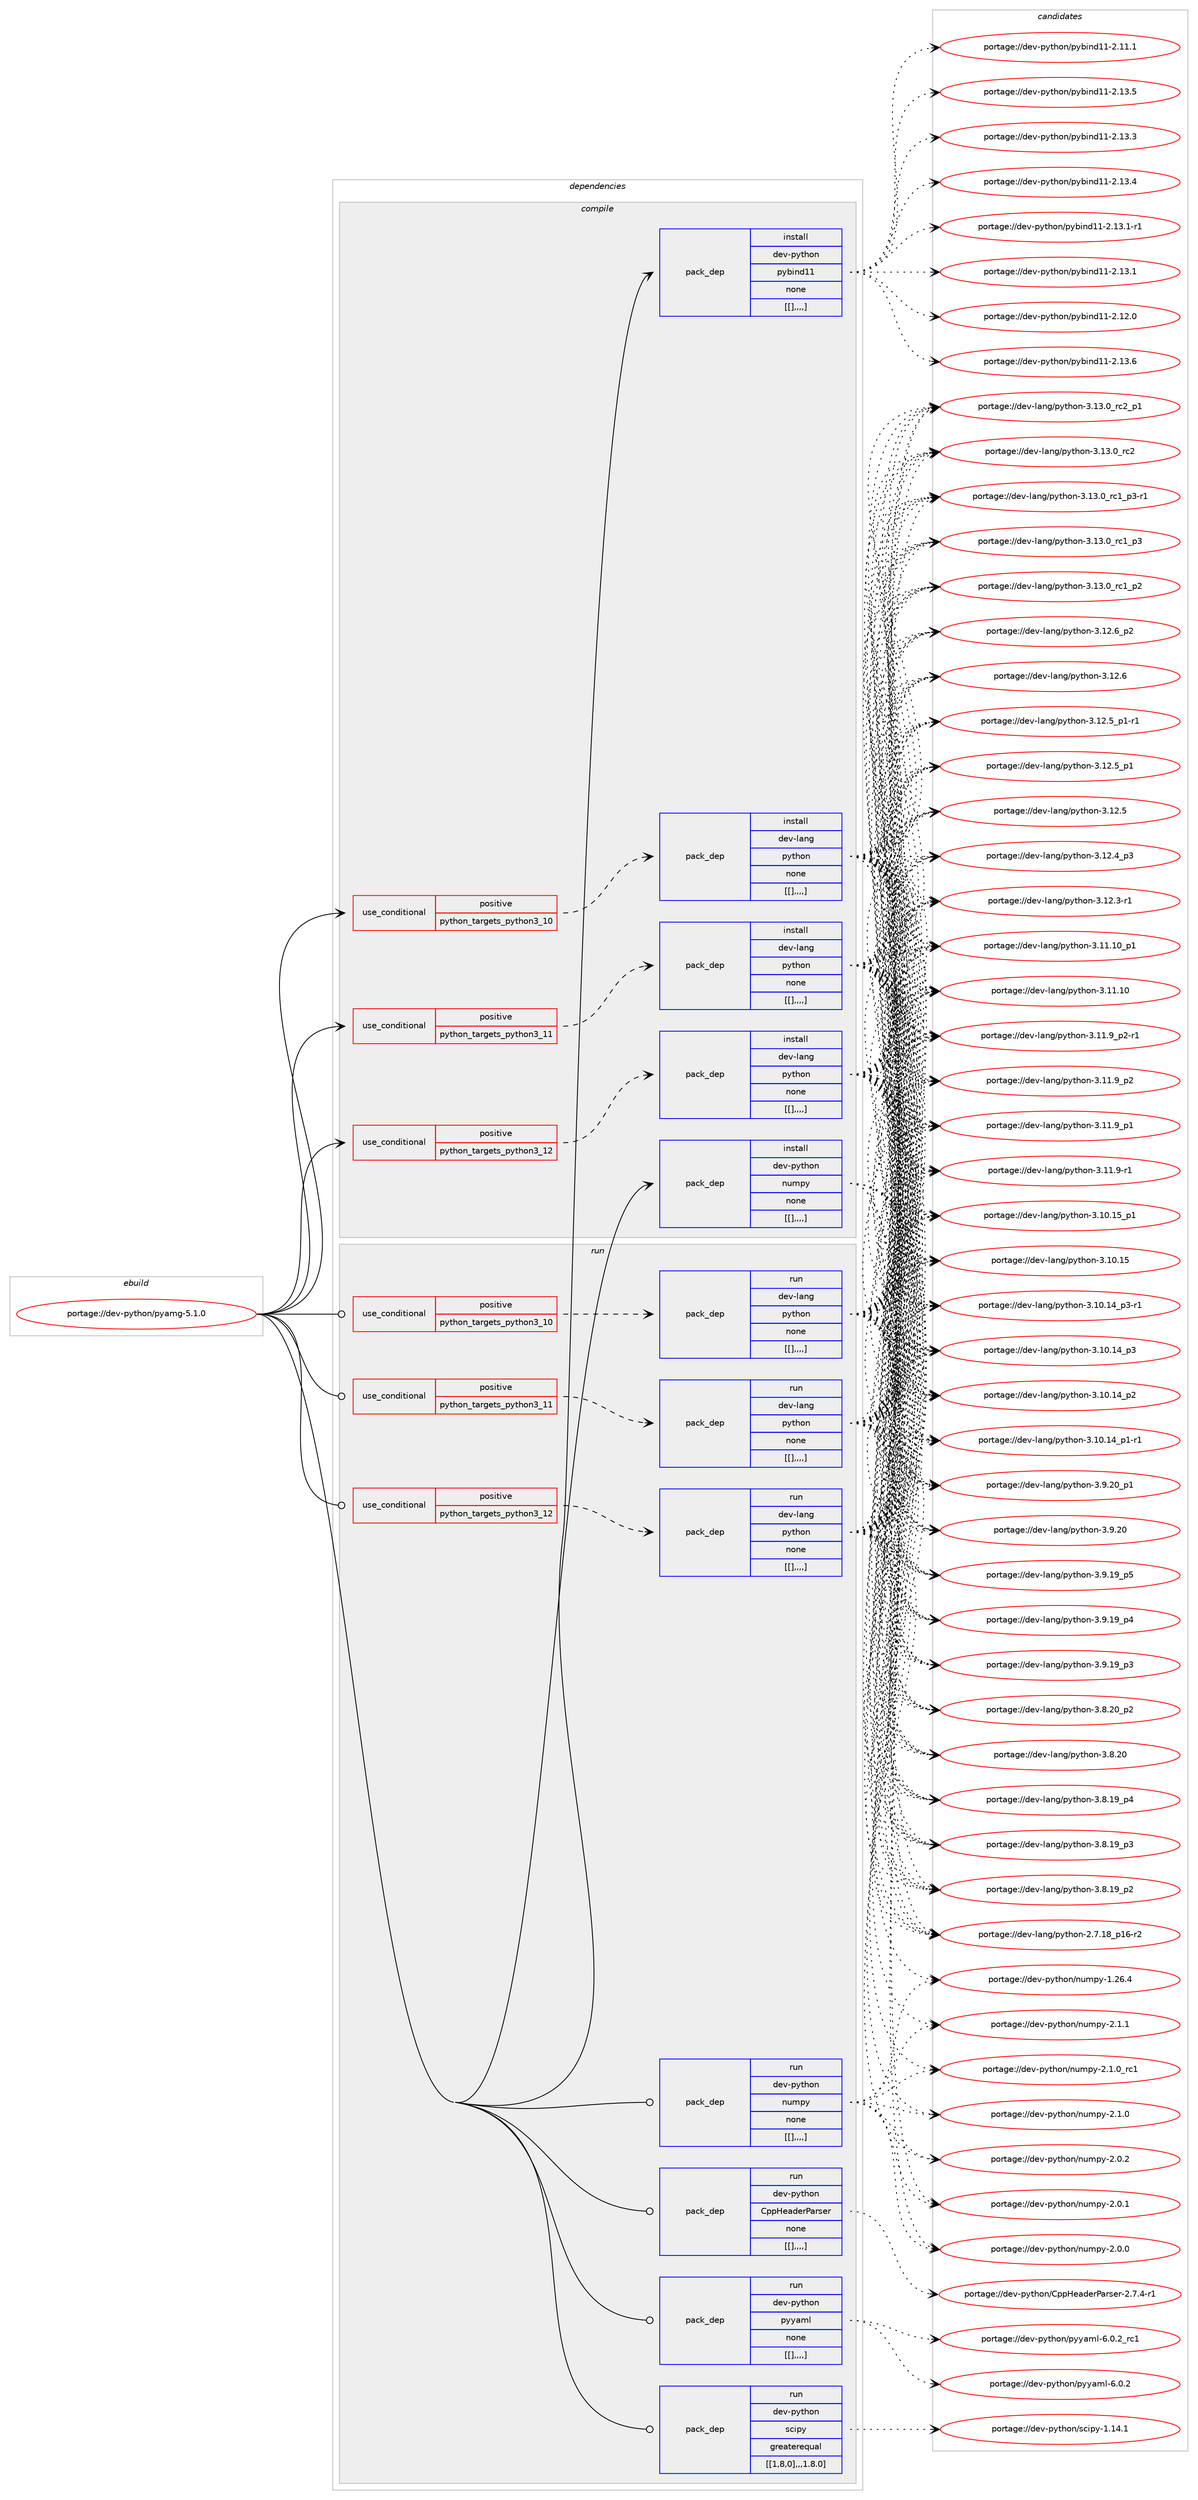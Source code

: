 digraph prolog {

# *************
# Graph options
# *************

newrank=true;
concentrate=true;
compound=true;
graph [rankdir=LR,fontname=Helvetica,fontsize=10,ranksep=1.5];#, ranksep=2.5, nodesep=0.2];
edge  [arrowhead=vee];
node  [fontname=Helvetica,fontsize=10];

# **********
# The ebuild
# **********

subgraph cluster_leftcol {
color=gray;
label=<<i>ebuild</i>>;
id [label="portage://dev-python/pyamg-5.1.0", color=red, width=4, href="../dev-python/pyamg-5.1.0.svg"];
}

# ****************
# The dependencies
# ****************

subgraph cluster_midcol {
color=gray;
label=<<i>dependencies</i>>;
subgraph cluster_compile {
fillcolor="#eeeeee";
style=filled;
label=<<i>compile</i>>;
subgraph cond37919 {
dependency158042 [label=<<TABLE BORDER="0" CELLBORDER="1" CELLSPACING="0" CELLPADDING="4"><TR><TD ROWSPAN="3" CELLPADDING="10">use_conditional</TD></TR><TR><TD>positive</TD></TR><TR><TD>python_targets_python3_10</TD></TR></TABLE>>, shape=none, color=red];
subgraph pack118906 {
dependency158043 [label=<<TABLE BORDER="0" CELLBORDER="1" CELLSPACING="0" CELLPADDING="4" WIDTH="220"><TR><TD ROWSPAN="6" CELLPADDING="30">pack_dep</TD></TR><TR><TD WIDTH="110">install</TD></TR><TR><TD>dev-lang</TD></TR><TR><TD>python</TD></TR><TR><TD>none</TD></TR><TR><TD>[[],,,,]</TD></TR></TABLE>>, shape=none, color=blue];
}
dependency158042:e -> dependency158043:w [weight=20,style="dashed",arrowhead="vee"];
}
id:e -> dependency158042:w [weight=20,style="solid",arrowhead="vee"];
subgraph cond37920 {
dependency158044 [label=<<TABLE BORDER="0" CELLBORDER="1" CELLSPACING="0" CELLPADDING="4"><TR><TD ROWSPAN="3" CELLPADDING="10">use_conditional</TD></TR><TR><TD>positive</TD></TR><TR><TD>python_targets_python3_11</TD></TR></TABLE>>, shape=none, color=red];
subgraph pack118907 {
dependency158045 [label=<<TABLE BORDER="0" CELLBORDER="1" CELLSPACING="0" CELLPADDING="4" WIDTH="220"><TR><TD ROWSPAN="6" CELLPADDING="30">pack_dep</TD></TR><TR><TD WIDTH="110">install</TD></TR><TR><TD>dev-lang</TD></TR><TR><TD>python</TD></TR><TR><TD>none</TD></TR><TR><TD>[[],,,,]</TD></TR></TABLE>>, shape=none, color=blue];
}
dependency158044:e -> dependency158045:w [weight=20,style="dashed",arrowhead="vee"];
}
id:e -> dependency158044:w [weight=20,style="solid",arrowhead="vee"];
subgraph cond37921 {
dependency158046 [label=<<TABLE BORDER="0" CELLBORDER="1" CELLSPACING="0" CELLPADDING="4"><TR><TD ROWSPAN="3" CELLPADDING="10">use_conditional</TD></TR><TR><TD>positive</TD></TR><TR><TD>python_targets_python3_12</TD></TR></TABLE>>, shape=none, color=red];
subgraph pack118908 {
dependency158047 [label=<<TABLE BORDER="0" CELLBORDER="1" CELLSPACING="0" CELLPADDING="4" WIDTH="220"><TR><TD ROWSPAN="6" CELLPADDING="30">pack_dep</TD></TR><TR><TD WIDTH="110">install</TD></TR><TR><TD>dev-lang</TD></TR><TR><TD>python</TD></TR><TR><TD>none</TD></TR><TR><TD>[[],,,,]</TD></TR></TABLE>>, shape=none, color=blue];
}
dependency158046:e -> dependency158047:w [weight=20,style="dashed",arrowhead="vee"];
}
id:e -> dependency158046:w [weight=20,style="solid",arrowhead="vee"];
subgraph pack118909 {
dependency158048 [label=<<TABLE BORDER="0" CELLBORDER="1" CELLSPACING="0" CELLPADDING="4" WIDTH="220"><TR><TD ROWSPAN="6" CELLPADDING="30">pack_dep</TD></TR><TR><TD WIDTH="110">install</TD></TR><TR><TD>dev-python</TD></TR><TR><TD>numpy</TD></TR><TR><TD>none</TD></TR><TR><TD>[[],,,,]</TD></TR></TABLE>>, shape=none, color=blue];
}
id:e -> dependency158048:w [weight=20,style="solid",arrowhead="vee"];
subgraph pack118910 {
dependency158049 [label=<<TABLE BORDER="0" CELLBORDER="1" CELLSPACING="0" CELLPADDING="4" WIDTH="220"><TR><TD ROWSPAN="6" CELLPADDING="30">pack_dep</TD></TR><TR><TD WIDTH="110">install</TD></TR><TR><TD>dev-python</TD></TR><TR><TD>pybind11</TD></TR><TR><TD>none</TD></TR><TR><TD>[[],,,,]</TD></TR></TABLE>>, shape=none, color=blue];
}
id:e -> dependency158049:w [weight=20,style="solid",arrowhead="vee"];
}
subgraph cluster_compileandrun {
fillcolor="#eeeeee";
style=filled;
label=<<i>compile and run</i>>;
}
subgraph cluster_run {
fillcolor="#eeeeee";
style=filled;
label=<<i>run</i>>;
subgraph cond37922 {
dependency158050 [label=<<TABLE BORDER="0" CELLBORDER="1" CELLSPACING="0" CELLPADDING="4"><TR><TD ROWSPAN="3" CELLPADDING="10">use_conditional</TD></TR><TR><TD>positive</TD></TR><TR><TD>python_targets_python3_10</TD></TR></TABLE>>, shape=none, color=red];
subgraph pack118911 {
dependency158051 [label=<<TABLE BORDER="0" CELLBORDER="1" CELLSPACING="0" CELLPADDING="4" WIDTH="220"><TR><TD ROWSPAN="6" CELLPADDING="30">pack_dep</TD></TR><TR><TD WIDTH="110">run</TD></TR><TR><TD>dev-lang</TD></TR><TR><TD>python</TD></TR><TR><TD>none</TD></TR><TR><TD>[[],,,,]</TD></TR></TABLE>>, shape=none, color=blue];
}
dependency158050:e -> dependency158051:w [weight=20,style="dashed",arrowhead="vee"];
}
id:e -> dependency158050:w [weight=20,style="solid",arrowhead="odot"];
subgraph cond37923 {
dependency158052 [label=<<TABLE BORDER="0" CELLBORDER="1" CELLSPACING="0" CELLPADDING="4"><TR><TD ROWSPAN="3" CELLPADDING="10">use_conditional</TD></TR><TR><TD>positive</TD></TR><TR><TD>python_targets_python3_11</TD></TR></TABLE>>, shape=none, color=red];
subgraph pack118912 {
dependency158053 [label=<<TABLE BORDER="0" CELLBORDER="1" CELLSPACING="0" CELLPADDING="4" WIDTH="220"><TR><TD ROWSPAN="6" CELLPADDING="30">pack_dep</TD></TR><TR><TD WIDTH="110">run</TD></TR><TR><TD>dev-lang</TD></TR><TR><TD>python</TD></TR><TR><TD>none</TD></TR><TR><TD>[[],,,,]</TD></TR></TABLE>>, shape=none, color=blue];
}
dependency158052:e -> dependency158053:w [weight=20,style="dashed",arrowhead="vee"];
}
id:e -> dependency158052:w [weight=20,style="solid",arrowhead="odot"];
subgraph cond37924 {
dependency158054 [label=<<TABLE BORDER="0" CELLBORDER="1" CELLSPACING="0" CELLPADDING="4"><TR><TD ROWSPAN="3" CELLPADDING="10">use_conditional</TD></TR><TR><TD>positive</TD></TR><TR><TD>python_targets_python3_12</TD></TR></TABLE>>, shape=none, color=red];
subgraph pack118913 {
dependency158055 [label=<<TABLE BORDER="0" CELLBORDER="1" CELLSPACING="0" CELLPADDING="4" WIDTH="220"><TR><TD ROWSPAN="6" CELLPADDING="30">pack_dep</TD></TR><TR><TD WIDTH="110">run</TD></TR><TR><TD>dev-lang</TD></TR><TR><TD>python</TD></TR><TR><TD>none</TD></TR><TR><TD>[[],,,,]</TD></TR></TABLE>>, shape=none, color=blue];
}
dependency158054:e -> dependency158055:w [weight=20,style="dashed",arrowhead="vee"];
}
id:e -> dependency158054:w [weight=20,style="solid",arrowhead="odot"];
subgraph pack118914 {
dependency158056 [label=<<TABLE BORDER="0" CELLBORDER="1" CELLSPACING="0" CELLPADDING="4" WIDTH="220"><TR><TD ROWSPAN="6" CELLPADDING="30">pack_dep</TD></TR><TR><TD WIDTH="110">run</TD></TR><TR><TD>dev-python</TD></TR><TR><TD>CppHeaderParser</TD></TR><TR><TD>none</TD></TR><TR><TD>[[],,,,]</TD></TR></TABLE>>, shape=none, color=blue];
}
id:e -> dependency158056:w [weight=20,style="solid",arrowhead="odot"];
subgraph pack118915 {
dependency158057 [label=<<TABLE BORDER="0" CELLBORDER="1" CELLSPACING="0" CELLPADDING="4" WIDTH="220"><TR><TD ROWSPAN="6" CELLPADDING="30">pack_dep</TD></TR><TR><TD WIDTH="110">run</TD></TR><TR><TD>dev-python</TD></TR><TR><TD>numpy</TD></TR><TR><TD>none</TD></TR><TR><TD>[[],,,,]</TD></TR></TABLE>>, shape=none, color=blue];
}
id:e -> dependency158057:w [weight=20,style="solid",arrowhead="odot"];
subgraph pack118916 {
dependency158058 [label=<<TABLE BORDER="0" CELLBORDER="1" CELLSPACING="0" CELLPADDING="4" WIDTH="220"><TR><TD ROWSPAN="6" CELLPADDING="30">pack_dep</TD></TR><TR><TD WIDTH="110">run</TD></TR><TR><TD>dev-python</TD></TR><TR><TD>pyyaml</TD></TR><TR><TD>none</TD></TR><TR><TD>[[],,,,]</TD></TR></TABLE>>, shape=none, color=blue];
}
id:e -> dependency158058:w [weight=20,style="solid",arrowhead="odot"];
subgraph pack118917 {
dependency158059 [label=<<TABLE BORDER="0" CELLBORDER="1" CELLSPACING="0" CELLPADDING="4" WIDTH="220"><TR><TD ROWSPAN="6" CELLPADDING="30">pack_dep</TD></TR><TR><TD WIDTH="110">run</TD></TR><TR><TD>dev-python</TD></TR><TR><TD>scipy</TD></TR><TR><TD>greaterequal</TD></TR><TR><TD>[[1,8,0],,,1.8.0]</TD></TR></TABLE>>, shape=none, color=blue];
}
id:e -> dependency158059:w [weight=20,style="solid",arrowhead="odot"];
}
}

# **************
# The candidates
# **************

subgraph cluster_choices {
rank=same;
color=gray;
label=<<i>candidates</i>>;

subgraph choice118906 {
color=black;
nodesep=1;
choice100101118451089711010347112121116104111110455146495146489511499509511249 [label="portage://dev-lang/python-3.13.0_rc2_p1", color=red, width=4,href="../dev-lang/python-3.13.0_rc2_p1.svg"];
choice10010111845108971101034711212111610411111045514649514648951149950 [label="portage://dev-lang/python-3.13.0_rc2", color=red, width=4,href="../dev-lang/python-3.13.0_rc2.svg"];
choice1001011184510897110103471121211161041111104551464951464895114994995112514511449 [label="portage://dev-lang/python-3.13.0_rc1_p3-r1", color=red, width=4,href="../dev-lang/python-3.13.0_rc1_p3-r1.svg"];
choice100101118451089711010347112121116104111110455146495146489511499499511251 [label="portage://dev-lang/python-3.13.0_rc1_p3", color=red, width=4,href="../dev-lang/python-3.13.0_rc1_p3.svg"];
choice100101118451089711010347112121116104111110455146495146489511499499511250 [label="portage://dev-lang/python-3.13.0_rc1_p2", color=red, width=4,href="../dev-lang/python-3.13.0_rc1_p2.svg"];
choice100101118451089711010347112121116104111110455146495046549511250 [label="portage://dev-lang/python-3.12.6_p2", color=red, width=4,href="../dev-lang/python-3.12.6_p2.svg"];
choice10010111845108971101034711212111610411111045514649504654 [label="portage://dev-lang/python-3.12.6", color=red, width=4,href="../dev-lang/python-3.12.6.svg"];
choice1001011184510897110103471121211161041111104551464950465395112494511449 [label="portage://dev-lang/python-3.12.5_p1-r1", color=red, width=4,href="../dev-lang/python-3.12.5_p1-r1.svg"];
choice100101118451089711010347112121116104111110455146495046539511249 [label="portage://dev-lang/python-3.12.5_p1", color=red, width=4,href="../dev-lang/python-3.12.5_p1.svg"];
choice10010111845108971101034711212111610411111045514649504653 [label="portage://dev-lang/python-3.12.5", color=red, width=4,href="../dev-lang/python-3.12.5.svg"];
choice100101118451089711010347112121116104111110455146495046529511251 [label="portage://dev-lang/python-3.12.4_p3", color=red, width=4,href="../dev-lang/python-3.12.4_p3.svg"];
choice100101118451089711010347112121116104111110455146495046514511449 [label="portage://dev-lang/python-3.12.3-r1", color=red, width=4,href="../dev-lang/python-3.12.3-r1.svg"];
choice10010111845108971101034711212111610411111045514649494649489511249 [label="portage://dev-lang/python-3.11.10_p1", color=red, width=4,href="../dev-lang/python-3.11.10_p1.svg"];
choice1001011184510897110103471121211161041111104551464949464948 [label="portage://dev-lang/python-3.11.10", color=red, width=4,href="../dev-lang/python-3.11.10.svg"];
choice1001011184510897110103471121211161041111104551464949465795112504511449 [label="portage://dev-lang/python-3.11.9_p2-r1", color=red, width=4,href="../dev-lang/python-3.11.9_p2-r1.svg"];
choice100101118451089711010347112121116104111110455146494946579511250 [label="portage://dev-lang/python-3.11.9_p2", color=red, width=4,href="../dev-lang/python-3.11.9_p2.svg"];
choice100101118451089711010347112121116104111110455146494946579511249 [label="portage://dev-lang/python-3.11.9_p1", color=red, width=4,href="../dev-lang/python-3.11.9_p1.svg"];
choice100101118451089711010347112121116104111110455146494946574511449 [label="portage://dev-lang/python-3.11.9-r1", color=red, width=4,href="../dev-lang/python-3.11.9-r1.svg"];
choice10010111845108971101034711212111610411111045514649484649539511249 [label="portage://dev-lang/python-3.10.15_p1", color=red, width=4,href="../dev-lang/python-3.10.15_p1.svg"];
choice1001011184510897110103471121211161041111104551464948464953 [label="portage://dev-lang/python-3.10.15", color=red, width=4,href="../dev-lang/python-3.10.15.svg"];
choice100101118451089711010347112121116104111110455146494846495295112514511449 [label="portage://dev-lang/python-3.10.14_p3-r1", color=red, width=4,href="../dev-lang/python-3.10.14_p3-r1.svg"];
choice10010111845108971101034711212111610411111045514649484649529511251 [label="portage://dev-lang/python-3.10.14_p3", color=red, width=4,href="../dev-lang/python-3.10.14_p3.svg"];
choice10010111845108971101034711212111610411111045514649484649529511250 [label="portage://dev-lang/python-3.10.14_p2", color=red, width=4,href="../dev-lang/python-3.10.14_p2.svg"];
choice100101118451089711010347112121116104111110455146494846495295112494511449 [label="portage://dev-lang/python-3.10.14_p1-r1", color=red, width=4,href="../dev-lang/python-3.10.14_p1-r1.svg"];
choice100101118451089711010347112121116104111110455146574650489511249 [label="portage://dev-lang/python-3.9.20_p1", color=red, width=4,href="../dev-lang/python-3.9.20_p1.svg"];
choice10010111845108971101034711212111610411111045514657465048 [label="portage://dev-lang/python-3.9.20", color=red, width=4,href="../dev-lang/python-3.9.20.svg"];
choice100101118451089711010347112121116104111110455146574649579511253 [label="portage://dev-lang/python-3.9.19_p5", color=red, width=4,href="../dev-lang/python-3.9.19_p5.svg"];
choice100101118451089711010347112121116104111110455146574649579511252 [label="portage://dev-lang/python-3.9.19_p4", color=red, width=4,href="../dev-lang/python-3.9.19_p4.svg"];
choice100101118451089711010347112121116104111110455146574649579511251 [label="portage://dev-lang/python-3.9.19_p3", color=red, width=4,href="../dev-lang/python-3.9.19_p3.svg"];
choice100101118451089711010347112121116104111110455146564650489511250 [label="portage://dev-lang/python-3.8.20_p2", color=red, width=4,href="../dev-lang/python-3.8.20_p2.svg"];
choice10010111845108971101034711212111610411111045514656465048 [label="portage://dev-lang/python-3.8.20", color=red, width=4,href="../dev-lang/python-3.8.20.svg"];
choice100101118451089711010347112121116104111110455146564649579511252 [label="portage://dev-lang/python-3.8.19_p4", color=red, width=4,href="../dev-lang/python-3.8.19_p4.svg"];
choice100101118451089711010347112121116104111110455146564649579511251 [label="portage://dev-lang/python-3.8.19_p3", color=red, width=4,href="../dev-lang/python-3.8.19_p3.svg"];
choice100101118451089711010347112121116104111110455146564649579511250 [label="portage://dev-lang/python-3.8.19_p2", color=red, width=4,href="../dev-lang/python-3.8.19_p2.svg"];
choice100101118451089711010347112121116104111110455046554649569511249544511450 [label="portage://dev-lang/python-2.7.18_p16-r2", color=red, width=4,href="../dev-lang/python-2.7.18_p16-r2.svg"];
dependency158043:e -> choice100101118451089711010347112121116104111110455146495146489511499509511249:w [style=dotted,weight="100"];
dependency158043:e -> choice10010111845108971101034711212111610411111045514649514648951149950:w [style=dotted,weight="100"];
dependency158043:e -> choice1001011184510897110103471121211161041111104551464951464895114994995112514511449:w [style=dotted,weight="100"];
dependency158043:e -> choice100101118451089711010347112121116104111110455146495146489511499499511251:w [style=dotted,weight="100"];
dependency158043:e -> choice100101118451089711010347112121116104111110455146495146489511499499511250:w [style=dotted,weight="100"];
dependency158043:e -> choice100101118451089711010347112121116104111110455146495046549511250:w [style=dotted,weight="100"];
dependency158043:e -> choice10010111845108971101034711212111610411111045514649504654:w [style=dotted,weight="100"];
dependency158043:e -> choice1001011184510897110103471121211161041111104551464950465395112494511449:w [style=dotted,weight="100"];
dependency158043:e -> choice100101118451089711010347112121116104111110455146495046539511249:w [style=dotted,weight="100"];
dependency158043:e -> choice10010111845108971101034711212111610411111045514649504653:w [style=dotted,weight="100"];
dependency158043:e -> choice100101118451089711010347112121116104111110455146495046529511251:w [style=dotted,weight="100"];
dependency158043:e -> choice100101118451089711010347112121116104111110455146495046514511449:w [style=dotted,weight="100"];
dependency158043:e -> choice10010111845108971101034711212111610411111045514649494649489511249:w [style=dotted,weight="100"];
dependency158043:e -> choice1001011184510897110103471121211161041111104551464949464948:w [style=dotted,weight="100"];
dependency158043:e -> choice1001011184510897110103471121211161041111104551464949465795112504511449:w [style=dotted,weight="100"];
dependency158043:e -> choice100101118451089711010347112121116104111110455146494946579511250:w [style=dotted,weight="100"];
dependency158043:e -> choice100101118451089711010347112121116104111110455146494946579511249:w [style=dotted,weight="100"];
dependency158043:e -> choice100101118451089711010347112121116104111110455146494946574511449:w [style=dotted,weight="100"];
dependency158043:e -> choice10010111845108971101034711212111610411111045514649484649539511249:w [style=dotted,weight="100"];
dependency158043:e -> choice1001011184510897110103471121211161041111104551464948464953:w [style=dotted,weight="100"];
dependency158043:e -> choice100101118451089711010347112121116104111110455146494846495295112514511449:w [style=dotted,weight="100"];
dependency158043:e -> choice10010111845108971101034711212111610411111045514649484649529511251:w [style=dotted,weight="100"];
dependency158043:e -> choice10010111845108971101034711212111610411111045514649484649529511250:w [style=dotted,weight="100"];
dependency158043:e -> choice100101118451089711010347112121116104111110455146494846495295112494511449:w [style=dotted,weight="100"];
dependency158043:e -> choice100101118451089711010347112121116104111110455146574650489511249:w [style=dotted,weight="100"];
dependency158043:e -> choice10010111845108971101034711212111610411111045514657465048:w [style=dotted,weight="100"];
dependency158043:e -> choice100101118451089711010347112121116104111110455146574649579511253:w [style=dotted,weight="100"];
dependency158043:e -> choice100101118451089711010347112121116104111110455146574649579511252:w [style=dotted,weight="100"];
dependency158043:e -> choice100101118451089711010347112121116104111110455146574649579511251:w [style=dotted,weight="100"];
dependency158043:e -> choice100101118451089711010347112121116104111110455146564650489511250:w [style=dotted,weight="100"];
dependency158043:e -> choice10010111845108971101034711212111610411111045514656465048:w [style=dotted,weight="100"];
dependency158043:e -> choice100101118451089711010347112121116104111110455146564649579511252:w [style=dotted,weight="100"];
dependency158043:e -> choice100101118451089711010347112121116104111110455146564649579511251:w [style=dotted,weight="100"];
dependency158043:e -> choice100101118451089711010347112121116104111110455146564649579511250:w [style=dotted,weight="100"];
dependency158043:e -> choice100101118451089711010347112121116104111110455046554649569511249544511450:w [style=dotted,weight="100"];
}
subgraph choice118907 {
color=black;
nodesep=1;
choice100101118451089711010347112121116104111110455146495146489511499509511249 [label="portage://dev-lang/python-3.13.0_rc2_p1", color=red, width=4,href="../dev-lang/python-3.13.0_rc2_p1.svg"];
choice10010111845108971101034711212111610411111045514649514648951149950 [label="portage://dev-lang/python-3.13.0_rc2", color=red, width=4,href="../dev-lang/python-3.13.0_rc2.svg"];
choice1001011184510897110103471121211161041111104551464951464895114994995112514511449 [label="portage://dev-lang/python-3.13.0_rc1_p3-r1", color=red, width=4,href="../dev-lang/python-3.13.0_rc1_p3-r1.svg"];
choice100101118451089711010347112121116104111110455146495146489511499499511251 [label="portage://dev-lang/python-3.13.0_rc1_p3", color=red, width=4,href="../dev-lang/python-3.13.0_rc1_p3.svg"];
choice100101118451089711010347112121116104111110455146495146489511499499511250 [label="portage://dev-lang/python-3.13.0_rc1_p2", color=red, width=4,href="../dev-lang/python-3.13.0_rc1_p2.svg"];
choice100101118451089711010347112121116104111110455146495046549511250 [label="portage://dev-lang/python-3.12.6_p2", color=red, width=4,href="../dev-lang/python-3.12.6_p2.svg"];
choice10010111845108971101034711212111610411111045514649504654 [label="portage://dev-lang/python-3.12.6", color=red, width=4,href="../dev-lang/python-3.12.6.svg"];
choice1001011184510897110103471121211161041111104551464950465395112494511449 [label="portage://dev-lang/python-3.12.5_p1-r1", color=red, width=4,href="../dev-lang/python-3.12.5_p1-r1.svg"];
choice100101118451089711010347112121116104111110455146495046539511249 [label="portage://dev-lang/python-3.12.5_p1", color=red, width=4,href="../dev-lang/python-3.12.5_p1.svg"];
choice10010111845108971101034711212111610411111045514649504653 [label="portage://dev-lang/python-3.12.5", color=red, width=4,href="../dev-lang/python-3.12.5.svg"];
choice100101118451089711010347112121116104111110455146495046529511251 [label="portage://dev-lang/python-3.12.4_p3", color=red, width=4,href="../dev-lang/python-3.12.4_p3.svg"];
choice100101118451089711010347112121116104111110455146495046514511449 [label="portage://dev-lang/python-3.12.3-r1", color=red, width=4,href="../dev-lang/python-3.12.3-r1.svg"];
choice10010111845108971101034711212111610411111045514649494649489511249 [label="portage://dev-lang/python-3.11.10_p1", color=red, width=4,href="../dev-lang/python-3.11.10_p1.svg"];
choice1001011184510897110103471121211161041111104551464949464948 [label="portage://dev-lang/python-3.11.10", color=red, width=4,href="../dev-lang/python-3.11.10.svg"];
choice1001011184510897110103471121211161041111104551464949465795112504511449 [label="portage://dev-lang/python-3.11.9_p2-r1", color=red, width=4,href="../dev-lang/python-3.11.9_p2-r1.svg"];
choice100101118451089711010347112121116104111110455146494946579511250 [label="portage://dev-lang/python-3.11.9_p2", color=red, width=4,href="../dev-lang/python-3.11.9_p2.svg"];
choice100101118451089711010347112121116104111110455146494946579511249 [label="portage://dev-lang/python-3.11.9_p1", color=red, width=4,href="../dev-lang/python-3.11.9_p1.svg"];
choice100101118451089711010347112121116104111110455146494946574511449 [label="portage://dev-lang/python-3.11.9-r1", color=red, width=4,href="../dev-lang/python-3.11.9-r1.svg"];
choice10010111845108971101034711212111610411111045514649484649539511249 [label="portage://dev-lang/python-3.10.15_p1", color=red, width=4,href="../dev-lang/python-3.10.15_p1.svg"];
choice1001011184510897110103471121211161041111104551464948464953 [label="portage://dev-lang/python-3.10.15", color=red, width=4,href="../dev-lang/python-3.10.15.svg"];
choice100101118451089711010347112121116104111110455146494846495295112514511449 [label="portage://dev-lang/python-3.10.14_p3-r1", color=red, width=4,href="../dev-lang/python-3.10.14_p3-r1.svg"];
choice10010111845108971101034711212111610411111045514649484649529511251 [label="portage://dev-lang/python-3.10.14_p3", color=red, width=4,href="../dev-lang/python-3.10.14_p3.svg"];
choice10010111845108971101034711212111610411111045514649484649529511250 [label="portage://dev-lang/python-3.10.14_p2", color=red, width=4,href="../dev-lang/python-3.10.14_p2.svg"];
choice100101118451089711010347112121116104111110455146494846495295112494511449 [label="portage://dev-lang/python-3.10.14_p1-r1", color=red, width=4,href="../dev-lang/python-3.10.14_p1-r1.svg"];
choice100101118451089711010347112121116104111110455146574650489511249 [label="portage://dev-lang/python-3.9.20_p1", color=red, width=4,href="../dev-lang/python-3.9.20_p1.svg"];
choice10010111845108971101034711212111610411111045514657465048 [label="portage://dev-lang/python-3.9.20", color=red, width=4,href="../dev-lang/python-3.9.20.svg"];
choice100101118451089711010347112121116104111110455146574649579511253 [label="portage://dev-lang/python-3.9.19_p5", color=red, width=4,href="../dev-lang/python-3.9.19_p5.svg"];
choice100101118451089711010347112121116104111110455146574649579511252 [label="portage://dev-lang/python-3.9.19_p4", color=red, width=4,href="../dev-lang/python-3.9.19_p4.svg"];
choice100101118451089711010347112121116104111110455146574649579511251 [label="portage://dev-lang/python-3.9.19_p3", color=red, width=4,href="../dev-lang/python-3.9.19_p3.svg"];
choice100101118451089711010347112121116104111110455146564650489511250 [label="portage://dev-lang/python-3.8.20_p2", color=red, width=4,href="../dev-lang/python-3.8.20_p2.svg"];
choice10010111845108971101034711212111610411111045514656465048 [label="portage://dev-lang/python-3.8.20", color=red, width=4,href="../dev-lang/python-3.8.20.svg"];
choice100101118451089711010347112121116104111110455146564649579511252 [label="portage://dev-lang/python-3.8.19_p4", color=red, width=4,href="../dev-lang/python-3.8.19_p4.svg"];
choice100101118451089711010347112121116104111110455146564649579511251 [label="portage://dev-lang/python-3.8.19_p3", color=red, width=4,href="../dev-lang/python-3.8.19_p3.svg"];
choice100101118451089711010347112121116104111110455146564649579511250 [label="portage://dev-lang/python-3.8.19_p2", color=red, width=4,href="../dev-lang/python-3.8.19_p2.svg"];
choice100101118451089711010347112121116104111110455046554649569511249544511450 [label="portage://dev-lang/python-2.7.18_p16-r2", color=red, width=4,href="../dev-lang/python-2.7.18_p16-r2.svg"];
dependency158045:e -> choice100101118451089711010347112121116104111110455146495146489511499509511249:w [style=dotted,weight="100"];
dependency158045:e -> choice10010111845108971101034711212111610411111045514649514648951149950:w [style=dotted,weight="100"];
dependency158045:e -> choice1001011184510897110103471121211161041111104551464951464895114994995112514511449:w [style=dotted,weight="100"];
dependency158045:e -> choice100101118451089711010347112121116104111110455146495146489511499499511251:w [style=dotted,weight="100"];
dependency158045:e -> choice100101118451089711010347112121116104111110455146495146489511499499511250:w [style=dotted,weight="100"];
dependency158045:e -> choice100101118451089711010347112121116104111110455146495046549511250:w [style=dotted,weight="100"];
dependency158045:e -> choice10010111845108971101034711212111610411111045514649504654:w [style=dotted,weight="100"];
dependency158045:e -> choice1001011184510897110103471121211161041111104551464950465395112494511449:w [style=dotted,weight="100"];
dependency158045:e -> choice100101118451089711010347112121116104111110455146495046539511249:w [style=dotted,weight="100"];
dependency158045:e -> choice10010111845108971101034711212111610411111045514649504653:w [style=dotted,weight="100"];
dependency158045:e -> choice100101118451089711010347112121116104111110455146495046529511251:w [style=dotted,weight="100"];
dependency158045:e -> choice100101118451089711010347112121116104111110455146495046514511449:w [style=dotted,weight="100"];
dependency158045:e -> choice10010111845108971101034711212111610411111045514649494649489511249:w [style=dotted,weight="100"];
dependency158045:e -> choice1001011184510897110103471121211161041111104551464949464948:w [style=dotted,weight="100"];
dependency158045:e -> choice1001011184510897110103471121211161041111104551464949465795112504511449:w [style=dotted,weight="100"];
dependency158045:e -> choice100101118451089711010347112121116104111110455146494946579511250:w [style=dotted,weight="100"];
dependency158045:e -> choice100101118451089711010347112121116104111110455146494946579511249:w [style=dotted,weight="100"];
dependency158045:e -> choice100101118451089711010347112121116104111110455146494946574511449:w [style=dotted,weight="100"];
dependency158045:e -> choice10010111845108971101034711212111610411111045514649484649539511249:w [style=dotted,weight="100"];
dependency158045:e -> choice1001011184510897110103471121211161041111104551464948464953:w [style=dotted,weight="100"];
dependency158045:e -> choice100101118451089711010347112121116104111110455146494846495295112514511449:w [style=dotted,weight="100"];
dependency158045:e -> choice10010111845108971101034711212111610411111045514649484649529511251:w [style=dotted,weight="100"];
dependency158045:e -> choice10010111845108971101034711212111610411111045514649484649529511250:w [style=dotted,weight="100"];
dependency158045:e -> choice100101118451089711010347112121116104111110455146494846495295112494511449:w [style=dotted,weight="100"];
dependency158045:e -> choice100101118451089711010347112121116104111110455146574650489511249:w [style=dotted,weight="100"];
dependency158045:e -> choice10010111845108971101034711212111610411111045514657465048:w [style=dotted,weight="100"];
dependency158045:e -> choice100101118451089711010347112121116104111110455146574649579511253:w [style=dotted,weight="100"];
dependency158045:e -> choice100101118451089711010347112121116104111110455146574649579511252:w [style=dotted,weight="100"];
dependency158045:e -> choice100101118451089711010347112121116104111110455146574649579511251:w [style=dotted,weight="100"];
dependency158045:e -> choice100101118451089711010347112121116104111110455146564650489511250:w [style=dotted,weight="100"];
dependency158045:e -> choice10010111845108971101034711212111610411111045514656465048:w [style=dotted,weight="100"];
dependency158045:e -> choice100101118451089711010347112121116104111110455146564649579511252:w [style=dotted,weight="100"];
dependency158045:e -> choice100101118451089711010347112121116104111110455146564649579511251:w [style=dotted,weight="100"];
dependency158045:e -> choice100101118451089711010347112121116104111110455146564649579511250:w [style=dotted,weight="100"];
dependency158045:e -> choice100101118451089711010347112121116104111110455046554649569511249544511450:w [style=dotted,weight="100"];
}
subgraph choice118908 {
color=black;
nodesep=1;
choice100101118451089711010347112121116104111110455146495146489511499509511249 [label="portage://dev-lang/python-3.13.0_rc2_p1", color=red, width=4,href="../dev-lang/python-3.13.0_rc2_p1.svg"];
choice10010111845108971101034711212111610411111045514649514648951149950 [label="portage://dev-lang/python-3.13.0_rc2", color=red, width=4,href="../dev-lang/python-3.13.0_rc2.svg"];
choice1001011184510897110103471121211161041111104551464951464895114994995112514511449 [label="portage://dev-lang/python-3.13.0_rc1_p3-r1", color=red, width=4,href="../dev-lang/python-3.13.0_rc1_p3-r1.svg"];
choice100101118451089711010347112121116104111110455146495146489511499499511251 [label="portage://dev-lang/python-3.13.0_rc1_p3", color=red, width=4,href="../dev-lang/python-3.13.0_rc1_p3.svg"];
choice100101118451089711010347112121116104111110455146495146489511499499511250 [label="portage://dev-lang/python-3.13.0_rc1_p2", color=red, width=4,href="../dev-lang/python-3.13.0_rc1_p2.svg"];
choice100101118451089711010347112121116104111110455146495046549511250 [label="portage://dev-lang/python-3.12.6_p2", color=red, width=4,href="../dev-lang/python-3.12.6_p2.svg"];
choice10010111845108971101034711212111610411111045514649504654 [label="portage://dev-lang/python-3.12.6", color=red, width=4,href="../dev-lang/python-3.12.6.svg"];
choice1001011184510897110103471121211161041111104551464950465395112494511449 [label="portage://dev-lang/python-3.12.5_p1-r1", color=red, width=4,href="../dev-lang/python-3.12.5_p1-r1.svg"];
choice100101118451089711010347112121116104111110455146495046539511249 [label="portage://dev-lang/python-3.12.5_p1", color=red, width=4,href="../dev-lang/python-3.12.5_p1.svg"];
choice10010111845108971101034711212111610411111045514649504653 [label="portage://dev-lang/python-3.12.5", color=red, width=4,href="../dev-lang/python-3.12.5.svg"];
choice100101118451089711010347112121116104111110455146495046529511251 [label="portage://dev-lang/python-3.12.4_p3", color=red, width=4,href="../dev-lang/python-3.12.4_p3.svg"];
choice100101118451089711010347112121116104111110455146495046514511449 [label="portage://dev-lang/python-3.12.3-r1", color=red, width=4,href="../dev-lang/python-3.12.3-r1.svg"];
choice10010111845108971101034711212111610411111045514649494649489511249 [label="portage://dev-lang/python-3.11.10_p1", color=red, width=4,href="../dev-lang/python-3.11.10_p1.svg"];
choice1001011184510897110103471121211161041111104551464949464948 [label="portage://dev-lang/python-3.11.10", color=red, width=4,href="../dev-lang/python-3.11.10.svg"];
choice1001011184510897110103471121211161041111104551464949465795112504511449 [label="portage://dev-lang/python-3.11.9_p2-r1", color=red, width=4,href="../dev-lang/python-3.11.9_p2-r1.svg"];
choice100101118451089711010347112121116104111110455146494946579511250 [label="portage://dev-lang/python-3.11.9_p2", color=red, width=4,href="../dev-lang/python-3.11.9_p2.svg"];
choice100101118451089711010347112121116104111110455146494946579511249 [label="portage://dev-lang/python-3.11.9_p1", color=red, width=4,href="../dev-lang/python-3.11.9_p1.svg"];
choice100101118451089711010347112121116104111110455146494946574511449 [label="portage://dev-lang/python-3.11.9-r1", color=red, width=4,href="../dev-lang/python-3.11.9-r1.svg"];
choice10010111845108971101034711212111610411111045514649484649539511249 [label="portage://dev-lang/python-3.10.15_p1", color=red, width=4,href="../dev-lang/python-3.10.15_p1.svg"];
choice1001011184510897110103471121211161041111104551464948464953 [label="portage://dev-lang/python-3.10.15", color=red, width=4,href="../dev-lang/python-3.10.15.svg"];
choice100101118451089711010347112121116104111110455146494846495295112514511449 [label="portage://dev-lang/python-3.10.14_p3-r1", color=red, width=4,href="../dev-lang/python-3.10.14_p3-r1.svg"];
choice10010111845108971101034711212111610411111045514649484649529511251 [label="portage://dev-lang/python-3.10.14_p3", color=red, width=4,href="../dev-lang/python-3.10.14_p3.svg"];
choice10010111845108971101034711212111610411111045514649484649529511250 [label="portage://dev-lang/python-3.10.14_p2", color=red, width=4,href="../dev-lang/python-3.10.14_p2.svg"];
choice100101118451089711010347112121116104111110455146494846495295112494511449 [label="portage://dev-lang/python-3.10.14_p1-r1", color=red, width=4,href="../dev-lang/python-3.10.14_p1-r1.svg"];
choice100101118451089711010347112121116104111110455146574650489511249 [label="portage://dev-lang/python-3.9.20_p1", color=red, width=4,href="../dev-lang/python-3.9.20_p1.svg"];
choice10010111845108971101034711212111610411111045514657465048 [label="portage://dev-lang/python-3.9.20", color=red, width=4,href="../dev-lang/python-3.9.20.svg"];
choice100101118451089711010347112121116104111110455146574649579511253 [label="portage://dev-lang/python-3.9.19_p5", color=red, width=4,href="../dev-lang/python-3.9.19_p5.svg"];
choice100101118451089711010347112121116104111110455146574649579511252 [label="portage://dev-lang/python-3.9.19_p4", color=red, width=4,href="../dev-lang/python-3.9.19_p4.svg"];
choice100101118451089711010347112121116104111110455146574649579511251 [label="portage://dev-lang/python-3.9.19_p3", color=red, width=4,href="../dev-lang/python-3.9.19_p3.svg"];
choice100101118451089711010347112121116104111110455146564650489511250 [label="portage://dev-lang/python-3.8.20_p2", color=red, width=4,href="../dev-lang/python-3.8.20_p2.svg"];
choice10010111845108971101034711212111610411111045514656465048 [label="portage://dev-lang/python-3.8.20", color=red, width=4,href="../dev-lang/python-3.8.20.svg"];
choice100101118451089711010347112121116104111110455146564649579511252 [label="portage://dev-lang/python-3.8.19_p4", color=red, width=4,href="../dev-lang/python-3.8.19_p4.svg"];
choice100101118451089711010347112121116104111110455146564649579511251 [label="portage://dev-lang/python-3.8.19_p3", color=red, width=4,href="../dev-lang/python-3.8.19_p3.svg"];
choice100101118451089711010347112121116104111110455146564649579511250 [label="portage://dev-lang/python-3.8.19_p2", color=red, width=4,href="../dev-lang/python-3.8.19_p2.svg"];
choice100101118451089711010347112121116104111110455046554649569511249544511450 [label="portage://dev-lang/python-2.7.18_p16-r2", color=red, width=4,href="../dev-lang/python-2.7.18_p16-r2.svg"];
dependency158047:e -> choice100101118451089711010347112121116104111110455146495146489511499509511249:w [style=dotted,weight="100"];
dependency158047:e -> choice10010111845108971101034711212111610411111045514649514648951149950:w [style=dotted,weight="100"];
dependency158047:e -> choice1001011184510897110103471121211161041111104551464951464895114994995112514511449:w [style=dotted,weight="100"];
dependency158047:e -> choice100101118451089711010347112121116104111110455146495146489511499499511251:w [style=dotted,weight="100"];
dependency158047:e -> choice100101118451089711010347112121116104111110455146495146489511499499511250:w [style=dotted,weight="100"];
dependency158047:e -> choice100101118451089711010347112121116104111110455146495046549511250:w [style=dotted,weight="100"];
dependency158047:e -> choice10010111845108971101034711212111610411111045514649504654:w [style=dotted,weight="100"];
dependency158047:e -> choice1001011184510897110103471121211161041111104551464950465395112494511449:w [style=dotted,weight="100"];
dependency158047:e -> choice100101118451089711010347112121116104111110455146495046539511249:w [style=dotted,weight="100"];
dependency158047:e -> choice10010111845108971101034711212111610411111045514649504653:w [style=dotted,weight="100"];
dependency158047:e -> choice100101118451089711010347112121116104111110455146495046529511251:w [style=dotted,weight="100"];
dependency158047:e -> choice100101118451089711010347112121116104111110455146495046514511449:w [style=dotted,weight="100"];
dependency158047:e -> choice10010111845108971101034711212111610411111045514649494649489511249:w [style=dotted,weight="100"];
dependency158047:e -> choice1001011184510897110103471121211161041111104551464949464948:w [style=dotted,weight="100"];
dependency158047:e -> choice1001011184510897110103471121211161041111104551464949465795112504511449:w [style=dotted,weight="100"];
dependency158047:e -> choice100101118451089711010347112121116104111110455146494946579511250:w [style=dotted,weight="100"];
dependency158047:e -> choice100101118451089711010347112121116104111110455146494946579511249:w [style=dotted,weight="100"];
dependency158047:e -> choice100101118451089711010347112121116104111110455146494946574511449:w [style=dotted,weight="100"];
dependency158047:e -> choice10010111845108971101034711212111610411111045514649484649539511249:w [style=dotted,weight="100"];
dependency158047:e -> choice1001011184510897110103471121211161041111104551464948464953:w [style=dotted,weight="100"];
dependency158047:e -> choice100101118451089711010347112121116104111110455146494846495295112514511449:w [style=dotted,weight="100"];
dependency158047:e -> choice10010111845108971101034711212111610411111045514649484649529511251:w [style=dotted,weight="100"];
dependency158047:e -> choice10010111845108971101034711212111610411111045514649484649529511250:w [style=dotted,weight="100"];
dependency158047:e -> choice100101118451089711010347112121116104111110455146494846495295112494511449:w [style=dotted,weight="100"];
dependency158047:e -> choice100101118451089711010347112121116104111110455146574650489511249:w [style=dotted,weight="100"];
dependency158047:e -> choice10010111845108971101034711212111610411111045514657465048:w [style=dotted,weight="100"];
dependency158047:e -> choice100101118451089711010347112121116104111110455146574649579511253:w [style=dotted,weight="100"];
dependency158047:e -> choice100101118451089711010347112121116104111110455146574649579511252:w [style=dotted,weight="100"];
dependency158047:e -> choice100101118451089711010347112121116104111110455146574649579511251:w [style=dotted,weight="100"];
dependency158047:e -> choice100101118451089711010347112121116104111110455146564650489511250:w [style=dotted,weight="100"];
dependency158047:e -> choice10010111845108971101034711212111610411111045514656465048:w [style=dotted,weight="100"];
dependency158047:e -> choice100101118451089711010347112121116104111110455146564649579511252:w [style=dotted,weight="100"];
dependency158047:e -> choice100101118451089711010347112121116104111110455146564649579511251:w [style=dotted,weight="100"];
dependency158047:e -> choice100101118451089711010347112121116104111110455146564649579511250:w [style=dotted,weight="100"];
dependency158047:e -> choice100101118451089711010347112121116104111110455046554649569511249544511450:w [style=dotted,weight="100"];
}
subgraph choice118909 {
color=black;
nodesep=1;
choice1001011184511212111610411111047110117109112121455046494649 [label="portage://dev-python/numpy-2.1.1", color=red, width=4,href="../dev-python/numpy-2.1.1.svg"];
choice1001011184511212111610411111047110117109112121455046494648951149949 [label="portage://dev-python/numpy-2.1.0_rc1", color=red, width=4,href="../dev-python/numpy-2.1.0_rc1.svg"];
choice1001011184511212111610411111047110117109112121455046494648 [label="portage://dev-python/numpy-2.1.0", color=red, width=4,href="../dev-python/numpy-2.1.0.svg"];
choice1001011184511212111610411111047110117109112121455046484650 [label="portage://dev-python/numpy-2.0.2", color=red, width=4,href="../dev-python/numpy-2.0.2.svg"];
choice1001011184511212111610411111047110117109112121455046484649 [label="portage://dev-python/numpy-2.0.1", color=red, width=4,href="../dev-python/numpy-2.0.1.svg"];
choice1001011184511212111610411111047110117109112121455046484648 [label="portage://dev-python/numpy-2.0.0", color=red, width=4,href="../dev-python/numpy-2.0.0.svg"];
choice100101118451121211161041111104711011710911212145494650544652 [label="portage://dev-python/numpy-1.26.4", color=red, width=4,href="../dev-python/numpy-1.26.4.svg"];
dependency158048:e -> choice1001011184511212111610411111047110117109112121455046494649:w [style=dotted,weight="100"];
dependency158048:e -> choice1001011184511212111610411111047110117109112121455046494648951149949:w [style=dotted,weight="100"];
dependency158048:e -> choice1001011184511212111610411111047110117109112121455046494648:w [style=dotted,weight="100"];
dependency158048:e -> choice1001011184511212111610411111047110117109112121455046484650:w [style=dotted,weight="100"];
dependency158048:e -> choice1001011184511212111610411111047110117109112121455046484649:w [style=dotted,weight="100"];
dependency158048:e -> choice1001011184511212111610411111047110117109112121455046484648:w [style=dotted,weight="100"];
dependency158048:e -> choice100101118451121211161041111104711011710911212145494650544652:w [style=dotted,weight="100"];
}
subgraph choice118910 {
color=black;
nodesep=1;
choice100101118451121211161041111104711212198105110100494945504649514654 [label="portage://dev-python/pybind11-2.13.6", color=red, width=4,href="../dev-python/pybind11-2.13.6.svg"];
choice100101118451121211161041111104711212198105110100494945504649514653 [label="portage://dev-python/pybind11-2.13.5", color=red, width=4,href="../dev-python/pybind11-2.13.5.svg"];
choice100101118451121211161041111104711212198105110100494945504649514652 [label="portage://dev-python/pybind11-2.13.4", color=red, width=4,href="../dev-python/pybind11-2.13.4.svg"];
choice100101118451121211161041111104711212198105110100494945504649514651 [label="portage://dev-python/pybind11-2.13.3", color=red, width=4,href="../dev-python/pybind11-2.13.3.svg"];
choice1001011184511212111610411111047112121981051101004949455046495146494511449 [label="portage://dev-python/pybind11-2.13.1-r1", color=red, width=4,href="../dev-python/pybind11-2.13.1-r1.svg"];
choice100101118451121211161041111104711212198105110100494945504649514649 [label="portage://dev-python/pybind11-2.13.1", color=red, width=4,href="../dev-python/pybind11-2.13.1.svg"];
choice100101118451121211161041111104711212198105110100494945504649504648 [label="portage://dev-python/pybind11-2.12.0", color=red, width=4,href="../dev-python/pybind11-2.12.0.svg"];
choice100101118451121211161041111104711212198105110100494945504649494649 [label="portage://dev-python/pybind11-2.11.1", color=red, width=4,href="../dev-python/pybind11-2.11.1.svg"];
dependency158049:e -> choice100101118451121211161041111104711212198105110100494945504649514654:w [style=dotted,weight="100"];
dependency158049:e -> choice100101118451121211161041111104711212198105110100494945504649514653:w [style=dotted,weight="100"];
dependency158049:e -> choice100101118451121211161041111104711212198105110100494945504649514652:w [style=dotted,weight="100"];
dependency158049:e -> choice100101118451121211161041111104711212198105110100494945504649514651:w [style=dotted,weight="100"];
dependency158049:e -> choice1001011184511212111610411111047112121981051101004949455046495146494511449:w [style=dotted,weight="100"];
dependency158049:e -> choice100101118451121211161041111104711212198105110100494945504649514649:w [style=dotted,weight="100"];
dependency158049:e -> choice100101118451121211161041111104711212198105110100494945504649504648:w [style=dotted,weight="100"];
dependency158049:e -> choice100101118451121211161041111104711212198105110100494945504649494649:w [style=dotted,weight="100"];
}
subgraph choice118911 {
color=black;
nodesep=1;
choice100101118451089711010347112121116104111110455146495146489511499509511249 [label="portage://dev-lang/python-3.13.0_rc2_p1", color=red, width=4,href="../dev-lang/python-3.13.0_rc2_p1.svg"];
choice10010111845108971101034711212111610411111045514649514648951149950 [label="portage://dev-lang/python-3.13.0_rc2", color=red, width=4,href="../dev-lang/python-3.13.0_rc2.svg"];
choice1001011184510897110103471121211161041111104551464951464895114994995112514511449 [label="portage://dev-lang/python-3.13.0_rc1_p3-r1", color=red, width=4,href="../dev-lang/python-3.13.0_rc1_p3-r1.svg"];
choice100101118451089711010347112121116104111110455146495146489511499499511251 [label="portage://dev-lang/python-3.13.0_rc1_p3", color=red, width=4,href="../dev-lang/python-3.13.0_rc1_p3.svg"];
choice100101118451089711010347112121116104111110455146495146489511499499511250 [label="portage://dev-lang/python-3.13.0_rc1_p2", color=red, width=4,href="../dev-lang/python-3.13.0_rc1_p2.svg"];
choice100101118451089711010347112121116104111110455146495046549511250 [label="portage://dev-lang/python-3.12.6_p2", color=red, width=4,href="../dev-lang/python-3.12.6_p2.svg"];
choice10010111845108971101034711212111610411111045514649504654 [label="portage://dev-lang/python-3.12.6", color=red, width=4,href="../dev-lang/python-3.12.6.svg"];
choice1001011184510897110103471121211161041111104551464950465395112494511449 [label="portage://dev-lang/python-3.12.5_p1-r1", color=red, width=4,href="../dev-lang/python-3.12.5_p1-r1.svg"];
choice100101118451089711010347112121116104111110455146495046539511249 [label="portage://dev-lang/python-3.12.5_p1", color=red, width=4,href="../dev-lang/python-3.12.5_p1.svg"];
choice10010111845108971101034711212111610411111045514649504653 [label="portage://dev-lang/python-3.12.5", color=red, width=4,href="../dev-lang/python-3.12.5.svg"];
choice100101118451089711010347112121116104111110455146495046529511251 [label="portage://dev-lang/python-3.12.4_p3", color=red, width=4,href="../dev-lang/python-3.12.4_p3.svg"];
choice100101118451089711010347112121116104111110455146495046514511449 [label="portage://dev-lang/python-3.12.3-r1", color=red, width=4,href="../dev-lang/python-3.12.3-r1.svg"];
choice10010111845108971101034711212111610411111045514649494649489511249 [label="portage://dev-lang/python-3.11.10_p1", color=red, width=4,href="../dev-lang/python-3.11.10_p1.svg"];
choice1001011184510897110103471121211161041111104551464949464948 [label="portage://dev-lang/python-3.11.10", color=red, width=4,href="../dev-lang/python-3.11.10.svg"];
choice1001011184510897110103471121211161041111104551464949465795112504511449 [label="portage://dev-lang/python-3.11.9_p2-r1", color=red, width=4,href="../dev-lang/python-3.11.9_p2-r1.svg"];
choice100101118451089711010347112121116104111110455146494946579511250 [label="portage://dev-lang/python-3.11.9_p2", color=red, width=4,href="../dev-lang/python-3.11.9_p2.svg"];
choice100101118451089711010347112121116104111110455146494946579511249 [label="portage://dev-lang/python-3.11.9_p1", color=red, width=4,href="../dev-lang/python-3.11.9_p1.svg"];
choice100101118451089711010347112121116104111110455146494946574511449 [label="portage://dev-lang/python-3.11.9-r1", color=red, width=4,href="../dev-lang/python-3.11.9-r1.svg"];
choice10010111845108971101034711212111610411111045514649484649539511249 [label="portage://dev-lang/python-3.10.15_p1", color=red, width=4,href="../dev-lang/python-3.10.15_p1.svg"];
choice1001011184510897110103471121211161041111104551464948464953 [label="portage://dev-lang/python-3.10.15", color=red, width=4,href="../dev-lang/python-3.10.15.svg"];
choice100101118451089711010347112121116104111110455146494846495295112514511449 [label="portage://dev-lang/python-3.10.14_p3-r1", color=red, width=4,href="../dev-lang/python-3.10.14_p3-r1.svg"];
choice10010111845108971101034711212111610411111045514649484649529511251 [label="portage://dev-lang/python-3.10.14_p3", color=red, width=4,href="../dev-lang/python-3.10.14_p3.svg"];
choice10010111845108971101034711212111610411111045514649484649529511250 [label="portage://dev-lang/python-3.10.14_p2", color=red, width=4,href="../dev-lang/python-3.10.14_p2.svg"];
choice100101118451089711010347112121116104111110455146494846495295112494511449 [label="portage://dev-lang/python-3.10.14_p1-r1", color=red, width=4,href="../dev-lang/python-3.10.14_p1-r1.svg"];
choice100101118451089711010347112121116104111110455146574650489511249 [label="portage://dev-lang/python-3.9.20_p1", color=red, width=4,href="../dev-lang/python-3.9.20_p1.svg"];
choice10010111845108971101034711212111610411111045514657465048 [label="portage://dev-lang/python-3.9.20", color=red, width=4,href="../dev-lang/python-3.9.20.svg"];
choice100101118451089711010347112121116104111110455146574649579511253 [label="portage://dev-lang/python-3.9.19_p5", color=red, width=4,href="../dev-lang/python-3.9.19_p5.svg"];
choice100101118451089711010347112121116104111110455146574649579511252 [label="portage://dev-lang/python-3.9.19_p4", color=red, width=4,href="../dev-lang/python-3.9.19_p4.svg"];
choice100101118451089711010347112121116104111110455146574649579511251 [label="portage://dev-lang/python-3.9.19_p3", color=red, width=4,href="../dev-lang/python-3.9.19_p3.svg"];
choice100101118451089711010347112121116104111110455146564650489511250 [label="portage://dev-lang/python-3.8.20_p2", color=red, width=4,href="../dev-lang/python-3.8.20_p2.svg"];
choice10010111845108971101034711212111610411111045514656465048 [label="portage://dev-lang/python-3.8.20", color=red, width=4,href="../dev-lang/python-3.8.20.svg"];
choice100101118451089711010347112121116104111110455146564649579511252 [label="portage://dev-lang/python-3.8.19_p4", color=red, width=4,href="../dev-lang/python-3.8.19_p4.svg"];
choice100101118451089711010347112121116104111110455146564649579511251 [label="portage://dev-lang/python-3.8.19_p3", color=red, width=4,href="../dev-lang/python-3.8.19_p3.svg"];
choice100101118451089711010347112121116104111110455146564649579511250 [label="portage://dev-lang/python-3.8.19_p2", color=red, width=4,href="../dev-lang/python-3.8.19_p2.svg"];
choice100101118451089711010347112121116104111110455046554649569511249544511450 [label="portage://dev-lang/python-2.7.18_p16-r2", color=red, width=4,href="../dev-lang/python-2.7.18_p16-r2.svg"];
dependency158051:e -> choice100101118451089711010347112121116104111110455146495146489511499509511249:w [style=dotted,weight="100"];
dependency158051:e -> choice10010111845108971101034711212111610411111045514649514648951149950:w [style=dotted,weight="100"];
dependency158051:e -> choice1001011184510897110103471121211161041111104551464951464895114994995112514511449:w [style=dotted,weight="100"];
dependency158051:e -> choice100101118451089711010347112121116104111110455146495146489511499499511251:w [style=dotted,weight="100"];
dependency158051:e -> choice100101118451089711010347112121116104111110455146495146489511499499511250:w [style=dotted,weight="100"];
dependency158051:e -> choice100101118451089711010347112121116104111110455146495046549511250:w [style=dotted,weight="100"];
dependency158051:e -> choice10010111845108971101034711212111610411111045514649504654:w [style=dotted,weight="100"];
dependency158051:e -> choice1001011184510897110103471121211161041111104551464950465395112494511449:w [style=dotted,weight="100"];
dependency158051:e -> choice100101118451089711010347112121116104111110455146495046539511249:w [style=dotted,weight="100"];
dependency158051:e -> choice10010111845108971101034711212111610411111045514649504653:w [style=dotted,weight="100"];
dependency158051:e -> choice100101118451089711010347112121116104111110455146495046529511251:w [style=dotted,weight="100"];
dependency158051:e -> choice100101118451089711010347112121116104111110455146495046514511449:w [style=dotted,weight="100"];
dependency158051:e -> choice10010111845108971101034711212111610411111045514649494649489511249:w [style=dotted,weight="100"];
dependency158051:e -> choice1001011184510897110103471121211161041111104551464949464948:w [style=dotted,weight="100"];
dependency158051:e -> choice1001011184510897110103471121211161041111104551464949465795112504511449:w [style=dotted,weight="100"];
dependency158051:e -> choice100101118451089711010347112121116104111110455146494946579511250:w [style=dotted,weight="100"];
dependency158051:e -> choice100101118451089711010347112121116104111110455146494946579511249:w [style=dotted,weight="100"];
dependency158051:e -> choice100101118451089711010347112121116104111110455146494946574511449:w [style=dotted,weight="100"];
dependency158051:e -> choice10010111845108971101034711212111610411111045514649484649539511249:w [style=dotted,weight="100"];
dependency158051:e -> choice1001011184510897110103471121211161041111104551464948464953:w [style=dotted,weight="100"];
dependency158051:e -> choice100101118451089711010347112121116104111110455146494846495295112514511449:w [style=dotted,weight="100"];
dependency158051:e -> choice10010111845108971101034711212111610411111045514649484649529511251:w [style=dotted,weight="100"];
dependency158051:e -> choice10010111845108971101034711212111610411111045514649484649529511250:w [style=dotted,weight="100"];
dependency158051:e -> choice100101118451089711010347112121116104111110455146494846495295112494511449:w [style=dotted,weight="100"];
dependency158051:e -> choice100101118451089711010347112121116104111110455146574650489511249:w [style=dotted,weight="100"];
dependency158051:e -> choice10010111845108971101034711212111610411111045514657465048:w [style=dotted,weight="100"];
dependency158051:e -> choice100101118451089711010347112121116104111110455146574649579511253:w [style=dotted,weight="100"];
dependency158051:e -> choice100101118451089711010347112121116104111110455146574649579511252:w [style=dotted,weight="100"];
dependency158051:e -> choice100101118451089711010347112121116104111110455146574649579511251:w [style=dotted,weight="100"];
dependency158051:e -> choice100101118451089711010347112121116104111110455146564650489511250:w [style=dotted,weight="100"];
dependency158051:e -> choice10010111845108971101034711212111610411111045514656465048:w [style=dotted,weight="100"];
dependency158051:e -> choice100101118451089711010347112121116104111110455146564649579511252:w [style=dotted,weight="100"];
dependency158051:e -> choice100101118451089711010347112121116104111110455146564649579511251:w [style=dotted,weight="100"];
dependency158051:e -> choice100101118451089711010347112121116104111110455146564649579511250:w [style=dotted,weight="100"];
dependency158051:e -> choice100101118451089711010347112121116104111110455046554649569511249544511450:w [style=dotted,weight="100"];
}
subgraph choice118912 {
color=black;
nodesep=1;
choice100101118451089711010347112121116104111110455146495146489511499509511249 [label="portage://dev-lang/python-3.13.0_rc2_p1", color=red, width=4,href="../dev-lang/python-3.13.0_rc2_p1.svg"];
choice10010111845108971101034711212111610411111045514649514648951149950 [label="portage://dev-lang/python-3.13.0_rc2", color=red, width=4,href="../dev-lang/python-3.13.0_rc2.svg"];
choice1001011184510897110103471121211161041111104551464951464895114994995112514511449 [label="portage://dev-lang/python-3.13.0_rc1_p3-r1", color=red, width=4,href="../dev-lang/python-3.13.0_rc1_p3-r1.svg"];
choice100101118451089711010347112121116104111110455146495146489511499499511251 [label="portage://dev-lang/python-3.13.0_rc1_p3", color=red, width=4,href="../dev-lang/python-3.13.0_rc1_p3.svg"];
choice100101118451089711010347112121116104111110455146495146489511499499511250 [label="portage://dev-lang/python-3.13.0_rc1_p2", color=red, width=4,href="../dev-lang/python-3.13.0_rc1_p2.svg"];
choice100101118451089711010347112121116104111110455146495046549511250 [label="portage://dev-lang/python-3.12.6_p2", color=red, width=4,href="../dev-lang/python-3.12.6_p2.svg"];
choice10010111845108971101034711212111610411111045514649504654 [label="portage://dev-lang/python-3.12.6", color=red, width=4,href="../dev-lang/python-3.12.6.svg"];
choice1001011184510897110103471121211161041111104551464950465395112494511449 [label="portage://dev-lang/python-3.12.5_p1-r1", color=red, width=4,href="../dev-lang/python-3.12.5_p1-r1.svg"];
choice100101118451089711010347112121116104111110455146495046539511249 [label="portage://dev-lang/python-3.12.5_p1", color=red, width=4,href="../dev-lang/python-3.12.5_p1.svg"];
choice10010111845108971101034711212111610411111045514649504653 [label="portage://dev-lang/python-3.12.5", color=red, width=4,href="../dev-lang/python-3.12.5.svg"];
choice100101118451089711010347112121116104111110455146495046529511251 [label="portage://dev-lang/python-3.12.4_p3", color=red, width=4,href="../dev-lang/python-3.12.4_p3.svg"];
choice100101118451089711010347112121116104111110455146495046514511449 [label="portage://dev-lang/python-3.12.3-r1", color=red, width=4,href="../dev-lang/python-3.12.3-r1.svg"];
choice10010111845108971101034711212111610411111045514649494649489511249 [label="portage://dev-lang/python-3.11.10_p1", color=red, width=4,href="../dev-lang/python-3.11.10_p1.svg"];
choice1001011184510897110103471121211161041111104551464949464948 [label="portage://dev-lang/python-3.11.10", color=red, width=4,href="../dev-lang/python-3.11.10.svg"];
choice1001011184510897110103471121211161041111104551464949465795112504511449 [label="portage://dev-lang/python-3.11.9_p2-r1", color=red, width=4,href="../dev-lang/python-3.11.9_p2-r1.svg"];
choice100101118451089711010347112121116104111110455146494946579511250 [label="portage://dev-lang/python-3.11.9_p2", color=red, width=4,href="../dev-lang/python-3.11.9_p2.svg"];
choice100101118451089711010347112121116104111110455146494946579511249 [label="portage://dev-lang/python-3.11.9_p1", color=red, width=4,href="../dev-lang/python-3.11.9_p1.svg"];
choice100101118451089711010347112121116104111110455146494946574511449 [label="portage://dev-lang/python-3.11.9-r1", color=red, width=4,href="../dev-lang/python-3.11.9-r1.svg"];
choice10010111845108971101034711212111610411111045514649484649539511249 [label="portage://dev-lang/python-3.10.15_p1", color=red, width=4,href="../dev-lang/python-3.10.15_p1.svg"];
choice1001011184510897110103471121211161041111104551464948464953 [label="portage://dev-lang/python-3.10.15", color=red, width=4,href="../dev-lang/python-3.10.15.svg"];
choice100101118451089711010347112121116104111110455146494846495295112514511449 [label="portage://dev-lang/python-3.10.14_p3-r1", color=red, width=4,href="../dev-lang/python-3.10.14_p3-r1.svg"];
choice10010111845108971101034711212111610411111045514649484649529511251 [label="portage://dev-lang/python-3.10.14_p3", color=red, width=4,href="../dev-lang/python-3.10.14_p3.svg"];
choice10010111845108971101034711212111610411111045514649484649529511250 [label="portage://dev-lang/python-3.10.14_p2", color=red, width=4,href="../dev-lang/python-3.10.14_p2.svg"];
choice100101118451089711010347112121116104111110455146494846495295112494511449 [label="portage://dev-lang/python-3.10.14_p1-r1", color=red, width=4,href="../dev-lang/python-3.10.14_p1-r1.svg"];
choice100101118451089711010347112121116104111110455146574650489511249 [label="portage://dev-lang/python-3.9.20_p1", color=red, width=4,href="../dev-lang/python-3.9.20_p1.svg"];
choice10010111845108971101034711212111610411111045514657465048 [label="portage://dev-lang/python-3.9.20", color=red, width=4,href="../dev-lang/python-3.9.20.svg"];
choice100101118451089711010347112121116104111110455146574649579511253 [label="portage://dev-lang/python-3.9.19_p5", color=red, width=4,href="../dev-lang/python-3.9.19_p5.svg"];
choice100101118451089711010347112121116104111110455146574649579511252 [label="portage://dev-lang/python-3.9.19_p4", color=red, width=4,href="../dev-lang/python-3.9.19_p4.svg"];
choice100101118451089711010347112121116104111110455146574649579511251 [label="portage://dev-lang/python-3.9.19_p3", color=red, width=4,href="../dev-lang/python-3.9.19_p3.svg"];
choice100101118451089711010347112121116104111110455146564650489511250 [label="portage://dev-lang/python-3.8.20_p2", color=red, width=4,href="../dev-lang/python-3.8.20_p2.svg"];
choice10010111845108971101034711212111610411111045514656465048 [label="portage://dev-lang/python-3.8.20", color=red, width=4,href="../dev-lang/python-3.8.20.svg"];
choice100101118451089711010347112121116104111110455146564649579511252 [label="portage://dev-lang/python-3.8.19_p4", color=red, width=4,href="../dev-lang/python-3.8.19_p4.svg"];
choice100101118451089711010347112121116104111110455146564649579511251 [label="portage://dev-lang/python-3.8.19_p3", color=red, width=4,href="../dev-lang/python-3.8.19_p3.svg"];
choice100101118451089711010347112121116104111110455146564649579511250 [label="portage://dev-lang/python-3.8.19_p2", color=red, width=4,href="../dev-lang/python-3.8.19_p2.svg"];
choice100101118451089711010347112121116104111110455046554649569511249544511450 [label="portage://dev-lang/python-2.7.18_p16-r2", color=red, width=4,href="../dev-lang/python-2.7.18_p16-r2.svg"];
dependency158053:e -> choice100101118451089711010347112121116104111110455146495146489511499509511249:w [style=dotted,weight="100"];
dependency158053:e -> choice10010111845108971101034711212111610411111045514649514648951149950:w [style=dotted,weight="100"];
dependency158053:e -> choice1001011184510897110103471121211161041111104551464951464895114994995112514511449:w [style=dotted,weight="100"];
dependency158053:e -> choice100101118451089711010347112121116104111110455146495146489511499499511251:w [style=dotted,weight="100"];
dependency158053:e -> choice100101118451089711010347112121116104111110455146495146489511499499511250:w [style=dotted,weight="100"];
dependency158053:e -> choice100101118451089711010347112121116104111110455146495046549511250:w [style=dotted,weight="100"];
dependency158053:e -> choice10010111845108971101034711212111610411111045514649504654:w [style=dotted,weight="100"];
dependency158053:e -> choice1001011184510897110103471121211161041111104551464950465395112494511449:w [style=dotted,weight="100"];
dependency158053:e -> choice100101118451089711010347112121116104111110455146495046539511249:w [style=dotted,weight="100"];
dependency158053:e -> choice10010111845108971101034711212111610411111045514649504653:w [style=dotted,weight="100"];
dependency158053:e -> choice100101118451089711010347112121116104111110455146495046529511251:w [style=dotted,weight="100"];
dependency158053:e -> choice100101118451089711010347112121116104111110455146495046514511449:w [style=dotted,weight="100"];
dependency158053:e -> choice10010111845108971101034711212111610411111045514649494649489511249:w [style=dotted,weight="100"];
dependency158053:e -> choice1001011184510897110103471121211161041111104551464949464948:w [style=dotted,weight="100"];
dependency158053:e -> choice1001011184510897110103471121211161041111104551464949465795112504511449:w [style=dotted,weight="100"];
dependency158053:e -> choice100101118451089711010347112121116104111110455146494946579511250:w [style=dotted,weight="100"];
dependency158053:e -> choice100101118451089711010347112121116104111110455146494946579511249:w [style=dotted,weight="100"];
dependency158053:e -> choice100101118451089711010347112121116104111110455146494946574511449:w [style=dotted,weight="100"];
dependency158053:e -> choice10010111845108971101034711212111610411111045514649484649539511249:w [style=dotted,weight="100"];
dependency158053:e -> choice1001011184510897110103471121211161041111104551464948464953:w [style=dotted,weight="100"];
dependency158053:e -> choice100101118451089711010347112121116104111110455146494846495295112514511449:w [style=dotted,weight="100"];
dependency158053:e -> choice10010111845108971101034711212111610411111045514649484649529511251:w [style=dotted,weight="100"];
dependency158053:e -> choice10010111845108971101034711212111610411111045514649484649529511250:w [style=dotted,weight="100"];
dependency158053:e -> choice100101118451089711010347112121116104111110455146494846495295112494511449:w [style=dotted,weight="100"];
dependency158053:e -> choice100101118451089711010347112121116104111110455146574650489511249:w [style=dotted,weight="100"];
dependency158053:e -> choice10010111845108971101034711212111610411111045514657465048:w [style=dotted,weight="100"];
dependency158053:e -> choice100101118451089711010347112121116104111110455146574649579511253:w [style=dotted,weight="100"];
dependency158053:e -> choice100101118451089711010347112121116104111110455146574649579511252:w [style=dotted,weight="100"];
dependency158053:e -> choice100101118451089711010347112121116104111110455146574649579511251:w [style=dotted,weight="100"];
dependency158053:e -> choice100101118451089711010347112121116104111110455146564650489511250:w [style=dotted,weight="100"];
dependency158053:e -> choice10010111845108971101034711212111610411111045514656465048:w [style=dotted,weight="100"];
dependency158053:e -> choice100101118451089711010347112121116104111110455146564649579511252:w [style=dotted,weight="100"];
dependency158053:e -> choice100101118451089711010347112121116104111110455146564649579511251:w [style=dotted,weight="100"];
dependency158053:e -> choice100101118451089711010347112121116104111110455146564649579511250:w [style=dotted,weight="100"];
dependency158053:e -> choice100101118451089711010347112121116104111110455046554649569511249544511450:w [style=dotted,weight="100"];
}
subgraph choice118913 {
color=black;
nodesep=1;
choice100101118451089711010347112121116104111110455146495146489511499509511249 [label="portage://dev-lang/python-3.13.0_rc2_p1", color=red, width=4,href="../dev-lang/python-3.13.0_rc2_p1.svg"];
choice10010111845108971101034711212111610411111045514649514648951149950 [label="portage://dev-lang/python-3.13.0_rc2", color=red, width=4,href="../dev-lang/python-3.13.0_rc2.svg"];
choice1001011184510897110103471121211161041111104551464951464895114994995112514511449 [label="portage://dev-lang/python-3.13.0_rc1_p3-r1", color=red, width=4,href="../dev-lang/python-3.13.0_rc1_p3-r1.svg"];
choice100101118451089711010347112121116104111110455146495146489511499499511251 [label="portage://dev-lang/python-3.13.0_rc1_p3", color=red, width=4,href="../dev-lang/python-3.13.0_rc1_p3.svg"];
choice100101118451089711010347112121116104111110455146495146489511499499511250 [label="portage://dev-lang/python-3.13.0_rc1_p2", color=red, width=4,href="../dev-lang/python-3.13.0_rc1_p2.svg"];
choice100101118451089711010347112121116104111110455146495046549511250 [label="portage://dev-lang/python-3.12.6_p2", color=red, width=4,href="../dev-lang/python-3.12.6_p2.svg"];
choice10010111845108971101034711212111610411111045514649504654 [label="portage://dev-lang/python-3.12.6", color=red, width=4,href="../dev-lang/python-3.12.6.svg"];
choice1001011184510897110103471121211161041111104551464950465395112494511449 [label="portage://dev-lang/python-3.12.5_p1-r1", color=red, width=4,href="../dev-lang/python-3.12.5_p1-r1.svg"];
choice100101118451089711010347112121116104111110455146495046539511249 [label="portage://dev-lang/python-3.12.5_p1", color=red, width=4,href="../dev-lang/python-3.12.5_p1.svg"];
choice10010111845108971101034711212111610411111045514649504653 [label="portage://dev-lang/python-3.12.5", color=red, width=4,href="../dev-lang/python-3.12.5.svg"];
choice100101118451089711010347112121116104111110455146495046529511251 [label="portage://dev-lang/python-3.12.4_p3", color=red, width=4,href="../dev-lang/python-3.12.4_p3.svg"];
choice100101118451089711010347112121116104111110455146495046514511449 [label="portage://dev-lang/python-3.12.3-r1", color=red, width=4,href="../dev-lang/python-3.12.3-r1.svg"];
choice10010111845108971101034711212111610411111045514649494649489511249 [label="portage://dev-lang/python-3.11.10_p1", color=red, width=4,href="../dev-lang/python-3.11.10_p1.svg"];
choice1001011184510897110103471121211161041111104551464949464948 [label="portage://dev-lang/python-3.11.10", color=red, width=4,href="../dev-lang/python-3.11.10.svg"];
choice1001011184510897110103471121211161041111104551464949465795112504511449 [label="portage://dev-lang/python-3.11.9_p2-r1", color=red, width=4,href="../dev-lang/python-3.11.9_p2-r1.svg"];
choice100101118451089711010347112121116104111110455146494946579511250 [label="portage://dev-lang/python-3.11.9_p2", color=red, width=4,href="../dev-lang/python-3.11.9_p2.svg"];
choice100101118451089711010347112121116104111110455146494946579511249 [label="portage://dev-lang/python-3.11.9_p1", color=red, width=4,href="../dev-lang/python-3.11.9_p1.svg"];
choice100101118451089711010347112121116104111110455146494946574511449 [label="portage://dev-lang/python-3.11.9-r1", color=red, width=4,href="../dev-lang/python-3.11.9-r1.svg"];
choice10010111845108971101034711212111610411111045514649484649539511249 [label="portage://dev-lang/python-3.10.15_p1", color=red, width=4,href="../dev-lang/python-3.10.15_p1.svg"];
choice1001011184510897110103471121211161041111104551464948464953 [label="portage://dev-lang/python-3.10.15", color=red, width=4,href="../dev-lang/python-3.10.15.svg"];
choice100101118451089711010347112121116104111110455146494846495295112514511449 [label="portage://dev-lang/python-3.10.14_p3-r1", color=red, width=4,href="../dev-lang/python-3.10.14_p3-r1.svg"];
choice10010111845108971101034711212111610411111045514649484649529511251 [label="portage://dev-lang/python-3.10.14_p3", color=red, width=4,href="../dev-lang/python-3.10.14_p3.svg"];
choice10010111845108971101034711212111610411111045514649484649529511250 [label="portage://dev-lang/python-3.10.14_p2", color=red, width=4,href="../dev-lang/python-3.10.14_p2.svg"];
choice100101118451089711010347112121116104111110455146494846495295112494511449 [label="portage://dev-lang/python-3.10.14_p1-r1", color=red, width=4,href="../dev-lang/python-3.10.14_p1-r1.svg"];
choice100101118451089711010347112121116104111110455146574650489511249 [label="portage://dev-lang/python-3.9.20_p1", color=red, width=4,href="../dev-lang/python-3.9.20_p1.svg"];
choice10010111845108971101034711212111610411111045514657465048 [label="portage://dev-lang/python-3.9.20", color=red, width=4,href="../dev-lang/python-3.9.20.svg"];
choice100101118451089711010347112121116104111110455146574649579511253 [label="portage://dev-lang/python-3.9.19_p5", color=red, width=4,href="../dev-lang/python-3.9.19_p5.svg"];
choice100101118451089711010347112121116104111110455146574649579511252 [label="portage://dev-lang/python-3.9.19_p4", color=red, width=4,href="../dev-lang/python-3.9.19_p4.svg"];
choice100101118451089711010347112121116104111110455146574649579511251 [label="portage://dev-lang/python-3.9.19_p3", color=red, width=4,href="../dev-lang/python-3.9.19_p3.svg"];
choice100101118451089711010347112121116104111110455146564650489511250 [label="portage://dev-lang/python-3.8.20_p2", color=red, width=4,href="../dev-lang/python-3.8.20_p2.svg"];
choice10010111845108971101034711212111610411111045514656465048 [label="portage://dev-lang/python-3.8.20", color=red, width=4,href="../dev-lang/python-3.8.20.svg"];
choice100101118451089711010347112121116104111110455146564649579511252 [label="portage://dev-lang/python-3.8.19_p4", color=red, width=4,href="../dev-lang/python-3.8.19_p4.svg"];
choice100101118451089711010347112121116104111110455146564649579511251 [label="portage://dev-lang/python-3.8.19_p3", color=red, width=4,href="../dev-lang/python-3.8.19_p3.svg"];
choice100101118451089711010347112121116104111110455146564649579511250 [label="portage://dev-lang/python-3.8.19_p2", color=red, width=4,href="../dev-lang/python-3.8.19_p2.svg"];
choice100101118451089711010347112121116104111110455046554649569511249544511450 [label="portage://dev-lang/python-2.7.18_p16-r2", color=red, width=4,href="../dev-lang/python-2.7.18_p16-r2.svg"];
dependency158055:e -> choice100101118451089711010347112121116104111110455146495146489511499509511249:w [style=dotted,weight="100"];
dependency158055:e -> choice10010111845108971101034711212111610411111045514649514648951149950:w [style=dotted,weight="100"];
dependency158055:e -> choice1001011184510897110103471121211161041111104551464951464895114994995112514511449:w [style=dotted,weight="100"];
dependency158055:e -> choice100101118451089711010347112121116104111110455146495146489511499499511251:w [style=dotted,weight="100"];
dependency158055:e -> choice100101118451089711010347112121116104111110455146495146489511499499511250:w [style=dotted,weight="100"];
dependency158055:e -> choice100101118451089711010347112121116104111110455146495046549511250:w [style=dotted,weight="100"];
dependency158055:e -> choice10010111845108971101034711212111610411111045514649504654:w [style=dotted,weight="100"];
dependency158055:e -> choice1001011184510897110103471121211161041111104551464950465395112494511449:w [style=dotted,weight="100"];
dependency158055:e -> choice100101118451089711010347112121116104111110455146495046539511249:w [style=dotted,weight="100"];
dependency158055:e -> choice10010111845108971101034711212111610411111045514649504653:w [style=dotted,weight="100"];
dependency158055:e -> choice100101118451089711010347112121116104111110455146495046529511251:w [style=dotted,weight="100"];
dependency158055:e -> choice100101118451089711010347112121116104111110455146495046514511449:w [style=dotted,weight="100"];
dependency158055:e -> choice10010111845108971101034711212111610411111045514649494649489511249:w [style=dotted,weight="100"];
dependency158055:e -> choice1001011184510897110103471121211161041111104551464949464948:w [style=dotted,weight="100"];
dependency158055:e -> choice1001011184510897110103471121211161041111104551464949465795112504511449:w [style=dotted,weight="100"];
dependency158055:e -> choice100101118451089711010347112121116104111110455146494946579511250:w [style=dotted,weight="100"];
dependency158055:e -> choice100101118451089711010347112121116104111110455146494946579511249:w [style=dotted,weight="100"];
dependency158055:e -> choice100101118451089711010347112121116104111110455146494946574511449:w [style=dotted,weight="100"];
dependency158055:e -> choice10010111845108971101034711212111610411111045514649484649539511249:w [style=dotted,weight="100"];
dependency158055:e -> choice1001011184510897110103471121211161041111104551464948464953:w [style=dotted,weight="100"];
dependency158055:e -> choice100101118451089711010347112121116104111110455146494846495295112514511449:w [style=dotted,weight="100"];
dependency158055:e -> choice10010111845108971101034711212111610411111045514649484649529511251:w [style=dotted,weight="100"];
dependency158055:e -> choice10010111845108971101034711212111610411111045514649484649529511250:w [style=dotted,weight="100"];
dependency158055:e -> choice100101118451089711010347112121116104111110455146494846495295112494511449:w [style=dotted,weight="100"];
dependency158055:e -> choice100101118451089711010347112121116104111110455146574650489511249:w [style=dotted,weight="100"];
dependency158055:e -> choice10010111845108971101034711212111610411111045514657465048:w [style=dotted,weight="100"];
dependency158055:e -> choice100101118451089711010347112121116104111110455146574649579511253:w [style=dotted,weight="100"];
dependency158055:e -> choice100101118451089711010347112121116104111110455146574649579511252:w [style=dotted,weight="100"];
dependency158055:e -> choice100101118451089711010347112121116104111110455146574649579511251:w [style=dotted,weight="100"];
dependency158055:e -> choice100101118451089711010347112121116104111110455146564650489511250:w [style=dotted,weight="100"];
dependency158055:e -> choice10010111845108971101034711212111610411111045514656465048:w [style=dotted,weight="100"];
dependency158055:e -> choice100101118451089711010347112121116104111110455146564649579511252:w [style=dotted,weight="100"];
dependency158055:e -> choice100101118451089711010347112121116104111110455146564649579511251:w [style=dotted,weight="100"];
dependency158055:e -> choice100101118451089711010347112121116104111110455146564649579511250:w [style=dotted,weight="100"];
dependency158055:e -> choice100101118451089711010347112121116104111110455046554649569511249544511450:w [style=dotted,weight="100"];
}
subgraph choice118914 {
color=black;
nodesep=1;
choice100101118451121211161041111104767112112721019710010111480971141151011144550465546524511449 [label="portage://dev-python/CppHeaderParser-2.7.4-r1", color=red, width=4,href="../dev-python/CppHeaderParser-2.7.4-r1.svg"];
dependency158056:e -> choice100101118451121211161041111104767112112721019710010111480971141151011144550465546524511449:w [style=dotted,weight="100"];
}
subgraph choice118915 {
color=black;
nodesep=1;
choice1001011184511212111610411111047110117109112121455046494649 [label="portage://dev-python/numpy-2.1.1", color=red, width=4,href="../dev-python/numpy-2.1.1.svg"];
choice1001011184511212111610411111047110117109112121455046494648951149949 [label="portage://dev-python/numpy-2.1.0_rc1", color=red, width=4,href="../dev-python/numpy-2.1.0_rc1.svg"];
choice1001011184511212111610411111047110117109112121455046494648 [label="portage://dev-python/numpy-2.1.0", color=red, width=4,href="../dev-python/numpy-2.1.0.svg"];
choice1001011184511212111610411111047110117109112121455046484650 [label="portage://dev-python/numpy-2.0.2", color=red, width=4,href="../dev-python/numpy-2.0.2.svg"];
choice1001011184511212111610411111047110117109112121455046484649 [label="portage://dev-python/numpy-2.0.1", color=red, width=4,href="../dev-python/numpy-2.0.1.svg"];
choice1001011184511212111610411111047110117109112121455046484648 [label="portage://dev-python/numpy-2.0.0", color=red, width=4,href="../dev-python/numpy-2.0.0.svg"];
choice100101118451121211161041111104711011710911212145494650544652 [label="portage://dev-python/numpy-1.26.4", color=red, width=4,href="../dev-python/numpy-1.26.4.svg"];
dependency158057:e -> choice1001011184511212111610411111047110117109112121455046494649:w [style=dotted,weight="100"];
dependency158057:e -> choice1001011184511212111610411111047110117109112121455046494648951149949:w [style=dotted,weight="100"];
dependency158057:e -> choice1001011184511212111610411111047110117109112121455046494648:w [style=dotted,weight="100"];
dependency158057:e -> choice1001011184511212111610411111047110117109112121455046484650:w [style=dotted,weight="100"];
dependency158057:e -> choice1001011184511212111610411111047110117109112121455046484649:w [style=dotted,weight="100"];
dependency158057:e -> choice1001011184511212111610411111047110117109112121455046484648:w [style=dotted,weight="100"];
dependency158057:e -> choice100101118451121211161041111104711011710911212145494650544652:w [style=dotted,weight="100"];
}
subgraph choice118916 {
color=black;
nodesep=1;
choice100101118451121211161041111104711212112197109108455446484650951149949 [label="portage://dev-python/pyyaml-6.0.2_rc1", color=red, width=4,href="../dev-python/pyyaml-6.0.2_rc1.svg"];
choice100101118451121211161041111104711212112197109108455446484650 [label="portage://dev-python/pyyaml-6.0.2", color=red, width=4,href="../dev-python/pyyaml-6.0.2.svg"];
dependency158058:e -> choice100101118451121211161041111104711212112197109108455446484650951149949:w [style=dotted,weight="100"];
dependency158058:e -> choice100101118451121211161041111104711212112197109108455446484650:w [style=dotted,weight="100"];
}
subgraph choice118917 {
color=black;
nodesep=1;
choice10010111845112121116104111110471159910511212145494649524649 [label="portage://dev-python/scipy-1.14.1", color=red, width=4,href="../dev-python/scipy-1.14.1.svg"];
dependency158059:e -> choice10010111845112121116104111110471159910511212145494649524649:w [style=dotted,weight="100"];
}
}

}
